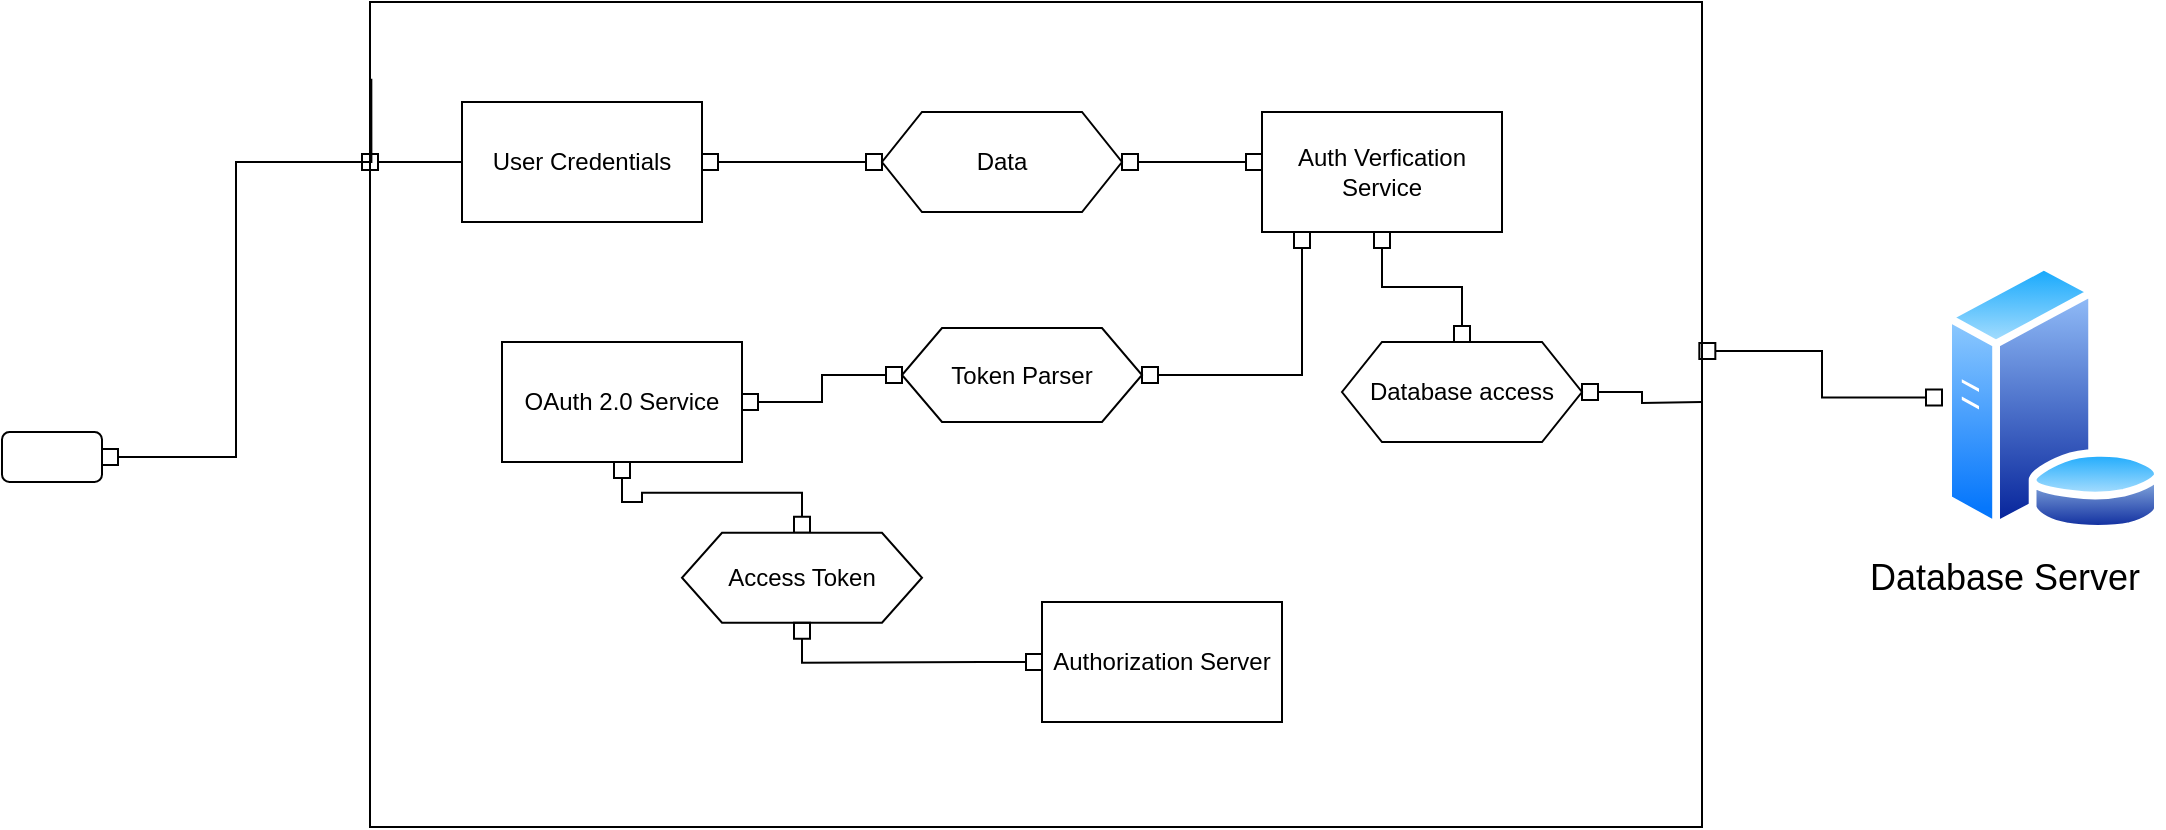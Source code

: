 <mxfile version="22.1.7" type="github">
  <diagram name="Page-1" id="42ylOoLiBur6XUZpX3UK">
    <mxGraphModel dx="1629" dy="1104" grid="1" gridSize="10" guides="1" tooltips="1" connect="1" arrows="1" fold="1" page="1" pageScale="1" pageWidth="827" pageHeight="1169" math="0" shadow="0">
      <root>
        <mxCell id="0" />
        <mxCell id="1" parent="0" />
        <mxCell id="lYVP8dvxK-Hps3mgWNJt-1" value="" style="rounded=0;whiteSpace=wrap;html=1;" parent="1" vertex="1">
          <mxGeometry x="184" y="310" width="666" height="412.5" as="geometry" />
        </mxCell>
        <mxCell id="lYVP8dvxK-Hps3mgWNJt-2" value="" style="rounded=1;whiteSpace=wrap;html=1;" parent="1" vertex="1">
          <mxGeometry y="525" width="50" height="25" as="geometry" />
        </mxCell>
        <mxCell id="lYVP8dvxK-Hps3mgWNJt-3" style="edgeStyle=orthogonalEdgeStyle;rounded=0;orthogonalLoop=1;jettySize=auto;html=1;entryX=0.001;entryY=0.093;entryDx=0;entryDy=0;entryPerimeter=0;endArrow=none;endFill=0;startArrow=box;startFill=0;" parent="1" source="lYVP8dvxK-Hps3mgWNJt-2" target="lYVP8dvxK-Hps3mgWNJt-1" edge="1">
          <mxGeometry relative="1" as="geometry">
            <Array as="points">
              <mxPoint x="117" y="537" />
              <mxPoint x="117" y="390" />
              <mxPoint x="185" y="390" />
            </Array>
          </mxGeometry>
        </mxCell>
        <mxCell id="lYVP8dvxK-Hps3mgWNJt-5" style="edgeStyle=orthogonalEdgeStyle;rounded=0;orthogonalLoop=1;jettySize=auto;html=1;endArrow=box;endFill=0;startArrow=none;startFill=0;" parent="1" source="lYVP8dvxK-Hps3mgWNJt-4" edge="1">
          <mxGeometry relative="1" as="geometry">
            <mxPoint x="180" y="390" as="targetPoint" />
          </mxGeometry>
        </mxCell>
        <mxCell id="lYVP8dvxK-Hps3mgWNJt-7" style="edgeStyle=orthogonalEdgeStyle;rounded=0;orthogonalLoop=1;jettySize=auto;html=1;endArrow=box;endFill=0;startArrow=box;startFill=0;" parent="1" source="lYVP8dvxK-Hps3mgWNJt-4" edge="1">
          <mxGeometry relative="1" as="geometry">
            <mxPoint x="440" y="390" as="targetPoint" />
          </mxGeometry>
        </mxCell>
        <mxCell id="lYVP8dvxK-Hps3mgWNJt-4" value="User Credentials" style="rounded=0;whiteSpace=wrap;html=1;" parent="1" vertex="1">
          <mxGeometry x="230" y="360" width="120" height="60" as="geometry" />
        </mxCell>
        <mxCell id="lYVP8dvxK-Hps3mgWNJt-8" value="Data" style="shape=hexagon;perimeter=hexagonPerimeter2;whiteSpace=wrap;html=1;fixedSize=1;" parent="1" vertex="1">
          <mxGeometry x="440" y="365" width="120" height="50" as="geometry" />
        </mxCell>
        <mxCell id="lYVP8dvxK-Hps3mgWNJt-23" style="edgeStyle=orthogonalEdgeStyle;rounded=0;orthogonalLoop=1;jettySize=auto;html=1;entryX=0.5;entryY=0;entryDx=0;entryDy=0;endArrow=box;endFill=0;startArrow=box;startFill=0;" parent="1" source="lYVP8dvxK-Hps3mgWNJt-9" target="lYVP8dvxK-Hps3mgWNJt-22" edge="1">
          <mxGeometry relative="1" as="geometry" />
        </mxCell>
        <mxCell id="lYVP8dvxK-Hps3mgWNJt-9" value="Auth Verfication Service" style="rounded=0;whiteSpace=wrap;html=1;" parent="1" vertex="1">
          <mxGeometry x="630" y="365" width="120" height="60" as="geometry" />
        </mxCell>
        <mxCell id="lYVP8dvxK-Hps3mgWNJt-10" style="edgeStyle=orthogonalEdgeStyle;rounded=0;orthogonalLoop=1;jettySize=auto;html=1;endArrow=box;endFill=0;startArrow=box;startFill=0;" parent="1" source="lYVP8dvxK-Hps3mgWNJt-8" edge="1">
          <mxGeometry relative="1" as="geometry">
            <mxPoint x="630" y="390" as="targetPoint" />
          </mxGeometry>
        </mxCell>
        <mxCell id="lYVP8dvxK-Hps3mgWNJt-11" value="" style="image;aspect=fixed;perimeter=ellipsePerimeter;html=1;align=center;shadow=0;dashed=0;spacingTop=3;image=img/lib/active_directory/database_server.svg;" parent="1" vertex="1">
          <mxGeometry x="970" y="440" width="111" height="135.37" as="geometry" />
        </mxCell>
        <mxCell id="lYVP8dvxK-Hps3mgWNJt-12" value="&lt;font style=&quot;font-size: 18px;&quot;&gt;Database Server&lt;/font&gt;" style="text;html=1;align=center;verticalAlign=middle;resizable=0;points=[];autosize=1;strokeColor=none;fillColor=none;" parent="1" vertex="1">
          <mxGeometry x="921" y="577.87" width="160" height="40" as="geometry" />
        </mxCell>
        <mxCell id="lYVP8dvxK-Hps3mgWNJt-13" style="edgeStyle=orthogonalEdgeStyle;rounded=0;orthogonalLoop=1;jettySize=auto;html=1;entryX=0.998;entryY=0.423;entryDx=0;entryDy=0;entryPerimeter=0;endArrow=box;endFill=0;startArrow=box;startFill=0;" parent="1" source="lYVP8dvxK-Hps3mgWNJt-11" target="lYVP8dvxK-Hps3mgWNJt-1" edge="1">
          <mxGeometry relative="1" as="geometry" />
        </mxCell>
        <mxCell id="lYVP8dvxK-Hps3mgWNJt-15" value="OAuth 2.0 Service" style="rounded=0;whiteSpace=wrap;html=1;" parent="1" vertex="1">
          <mxGeometry x="250" y="480" width="120" height="60" as="geometry" />
        </mxCell>
        <mxCell id="lYVP8dvxK-Hps3mgWNJt-19" style="edgeStyle=orthogonalEdgeStyle;rounded=0;orthogonalLoop=1;jettySize=auto;html=1;entryX=0.5;entryY=1;entryDx=0;entryDy=0;endArrow=box;endFill=0;startArrow=box;startFill=0;" parent="1" source="lYVP8dvxK-Hps3mgWNJt-18" target="lYVP8dvxK-Hps3mgWNJt-15" edge="1">
          <mxGeometry relative="1" as="geometry" />
        </mxCell>
        <mxCell id="lYVP8dvxK-Hps3mgWNJt-18" value="Access Token" style="shape=hexagon;perimeter=hexagonPerimeter2;whiteSpace=wrap;html=1;fixedSize=1;" parent="1" vertex="1">
          <mxGeometry x="340" y="575.37" width="120" height="45" as="geometry" />
        </mxCell>
        <mxCell id="lYVP8dvxK-Hps3mgWNJt-21" style="edgeStyle=orthogonalEdgeStyle;rounded=0;orthogonalLoop=1;jettySize=auto;html=1;entryX=0.5;entryY=1;entryDx=0;entryDy=0;endArrow=box;endFill=0;startArrow=box;startFill=0;" parent="1" source="lYVP8dvxK-Hps3mgWNJt-20" target="lYVP8dvxK-Hps3mgWNJt-18" edge="1">
          <mxGeometry relative="1" as="geometry" />
        </mxCell>
        <mxCell id="lYVP8dvxK-Hps3mgWNJt-20" value="Authorization Server" style="rounded=0;whiteSpace=wrap;html=1;" parent="1" vertex="1">
          <mxGeometry x="520" y="610" width="120" height="60" as="geometry" />
        </mxCell>
        <mxCell id="lYVP8dvxK-Hps3mgWNJt-25" style="edgeStyle=orthogonalEdgeStyle;rounded=0;orthogonalLoop=1;jettySize=auto;html=1;startArrow=box;startFill=0;endArrow=none;endFill=0;" parent="1" source="lYVP8dvxK-Hps3mgWNJt-22" edge="1">
          <mxGeometry relative="1" as="geometry">
            <mxPoint x="850" y="510" as="targetPoint" />
          </mxGeometry>
        </mxCell>
        <mxCell id="lYVP8dvxK-Hps3mgWNJt-22" value="Database access" style="shape=hexagon;perimeter=hexagonPerimeter2;whiteSpace=wrap;html=1;fixedSize=1;" parent="1" vertex="1">
          <mxGeometry x="670" y="480" width="120" height="50" as="geometry" />
        </mxCell>
        <mxCell id="lYVP8dvxK-Hps3mgWNJt-27" style="edgeStyle=orthogonalEdgeStyle;rounded=0;orthogonalLoop=1;jettySize=auto;html=1;entryX=1;entryY=0.5;entryDx=0;entryDy=0;endArrow=box;endFill=0;startArrow=box;startFill=0;" parent="1" source="lYVP8dvxK-Hps3mgWNJt-26" target="lYVP8dvxK-Hps3mgWNJt-15" edge="1">
          <mxGeometry relative="1" as="geometry" />
        </mxCell>
        <mxCell id="lYVP8dvxK-Hps3mgWNJt-28" style="edgeStyle=orthogonalEdgeStyle;rounded=0;orthogonalLoop=1;jettySize=auto;html=1;endArrow=box;endFill=0;startArrow=box;startFill=0;" parent="1" source="lYVP8dvxK-Hps3mgWNJt-26" edge="1">
          <mxGeometry relative="1" as="geometry">
            <mxPoint x="650" y="425" as="targetPoint" />
            <Array as="points">
              <mxPoint x="650" y="497" />
              <mxPoint x="650" y="425" />
            </Array>
          </mxGeometry>
        </mxCell>
        <mxCell id="lYVP8dvxK-Hps3mgWNJt-26" value="Token Parser" style="shape=hexagon;perimeter=hexagonPerimeter2;whiteSpace=wrap;html=1;fixedSize=1;" parent="1" vertex="1">
          <mxGeometry x="450" y="473" width="120" height="47" as="geometry" />
        </mxCell>
      </root>
    </mxGraphModel>
  </diagram>
</mxfile>
